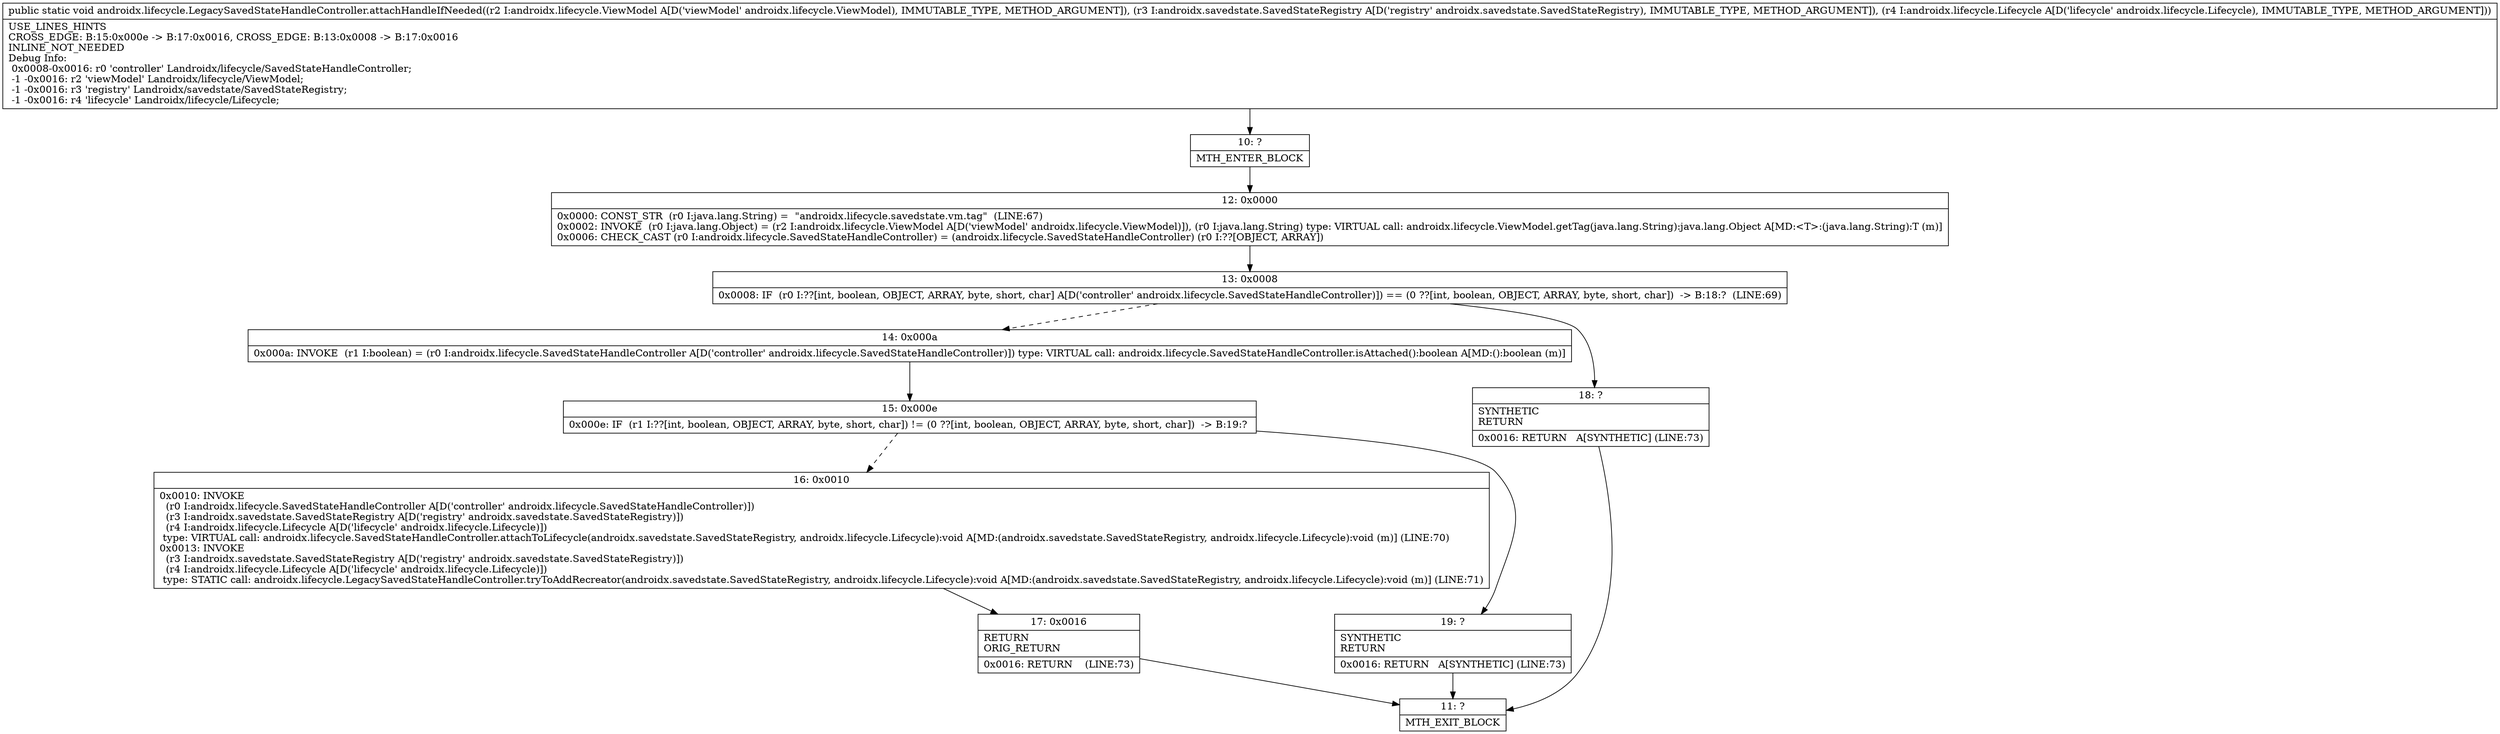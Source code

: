 digraph "CFG forandroidx.lifecycle.LegacySavedStateHandleController.attachHandleIfNeeded(Landroidx\/lifecycle\/ViewModel;Landroidx\/savedstate\/SavedStateRegistry;Landroidx\/lifecycle\/Lifecycle;)V" {
Node_10 [shape=record,label="{10\:\ ?|MTH_ENTER_BLOCK\l}"];
Node_12 [shape=record,label="{12\:\ 0x0000|0x0000: CONST_STR  (r0 I:java.lang.String) =  \"androidx.lifecycle.savedstate.vm.tag\"  (LINE:67)\l0x0002: INVOKE  (r0 I:java.lang.Object) = (r2 I:androidx.lifecycle.ViewModel A[D('viewModel' androidx.lifecycle.ViewModel)]), (r0 I:java.lang.String) type: VIRTUAL call: androidx.lifecycle.ViewModel.getTag(java.lang.String):java.lang.Object A[MD:\<T\>:(java.lang.String):T (m)]\l0x0006: CHECK_CAST (r0 I:androidx.lifecycle.SavedStateHandleController) = (androidx.lifecycle.SavedStateHandleController) (r0 I:??[OBJECT, ARRAY]) \l}"];
Node_13 [shape=record,label="{13\:\ 0x0008|0x0008: IF  (r0 I:??[int, boolean, OBJECT, ARRAY, byte, short, char] A[D('controller' androidx.lifecycle.SavedStateHandleController)]) == (0 ??[int, boolean, OBJECT, ARRAY, byte, short, char])  \-\> B:18:?  (LINE:69)\l}"];
Node_14 [shape=record,label="{14\:\ 0x000a|0x000a: INVOKE  (r1 I:boolean) = (r0 I:androidx.lifecycle.SavedStateHandleController A[D('controller' androidx.lifecycle.SavedStateHandleController)]) type: VIRTUAL call: androidx.lifecycle.SavedStateHandleController.isAttached():boolean A[MD:():boolean (m)]\l}"];
Node_15 [shape=record,label="{15\:\ 0x000e|0x000e: IF  (r1 I:??[int, boolean, OBJECT, ARRAY, byte, short, char]) != (0 ??[int, boolean, OBJECT, ARRAY, byte, short, char])  \-\> B:19:? \l}"];
Node_16 [shape=record,label="{16\:\ 0x0010|0x0010: INVOKE  \l  (r0 I:androidx.lifecycle.SavedStateHandleController A[D('controller' androidx.lifecycle.SavedStateHandleController)])\l  (r3 I:androidx.savedstate.SavedStateRegistry A[D('registry' androidx.savedstate.SavedStateRegistry)])\l  (r4 I:androidx.lifecycle.Lifecycle A[D('lifecycle' androidx.lifecycle.Lifecycle)])\l type: VIRTUAL call: androidx.lifecycle.SavedStateHandleController.attachToLifecycle(androidx.savedstate.SavedStateRegistry, androidx.lifecycle.Lifecycle):void A[MD:(androidx.savedstate.SavedStateRegistry, androidx.lifecycle.Lifecycle):void (m)] (LINE:70)\l0x0013: INVOKE  \l  (r3 I:androidx.savedstate.SavedStateRegistry A[D('registry' androidx.savedstate.SavedStateRegistry)])\l  (r4 I:androidx.lifecycle.Lifecycle A[D('lifecycle' androidx.lifecycle.Lifecycle)])\l type: STATIC call: androidx.lifecycle.LegacySavedStateHandleController.tryToAddRecreator(androidx.savedstate.SavedStateRegistry, androidx.lifecycle.Lifecycle):void A[MD:(androidx.savedstate.SavedStateRegistry, androidx.lifecycle.Lifecycle):void (m)] (LINE:71)\l}"];
Node_17 [shape=record,label="{17\:\ 0x0016|RETURN\lORIG_RETURN\l|0x0016: RETURN    (LINE:73)\l}"];
Node_11 [shape=record,label="{11\:\ ?|MTH_EXIT_BLOCK\l}"];
Node_19 [shape=record,label="{19\:\ ?|SYNTHETIC\lRETURN\l|0x0016: RETURN   A[SYNTHETIC] (LINE:73)\l}"];
Node_18 [shape=record,label="{18\:\ ?|SYNTHETIC\lRETURN\l|0x0016: RETURN   A[SYNTHETIC] (LINE:73)\l}"];
MethodNode[shape=record,label="{public static void androidx.lifecycle.LegacySavedStateHandleController.attachHandleIfNeeded((r2 I:androidx.lifecycle.ViewModel A[D('viewModel' androidx.lifecycle.ViewModel), IMMUTABLE_TYPE, METHOD_ARGUMENT]), (r3 I:androidx.savedstate.SavedStateRegistry A[D('registry' androidx.savedstate.SavedStateRegistry), IMMUTABLE_TYPE, METHOD_ARGUMENT]), (r4 I:androidx.lifecycle.Lifecycle A[D('lifecycle' androidx.lifecycle.Lifecycle), IMMUTABLE_TYPE, METHOD_ARGUMENT]))  | USE_LINES_HINTS\lCROSS_EDGE: B:15:0x000e \-\> B:17:0x0016, CROSS_EDGE: B:13:0x0008 \-\> B:17:0x0016\lINLINE_NOT_NEEDED\lDebug Info:\l  0x0008\-0x0016: r0 'controller' Landroidx\/lifecycle\/SavedStateHandleController;\l  \-1 \-0x0016: r2 'viewModel' Landroidx\/lifecycle\/ViewModel;\l  \-1 \-0x0016: r3 'registry' Landroidx\/savedstate\/SavedStateRegistry;\l  \-1 \-0x0016: r4 'lifecycle' Landroidx\/lifecycle\/Lifecycle;\l}"];
MethodNode -> Node_10;Node_10 -> Node_12;
Node_12 -> Node_13;
Node_13 -> Node_14[style=dashed];
Node_13 -> Node_18;
Node_14 -> Node_15;
Node_15 -> Node_16[style=dashed];
Node_15 -> Node_19;
Node_16 -> Node_17;
Node_17 -> Node_11;
Node_19 -> Node_11;
Node_18 -> Node_11;
}

